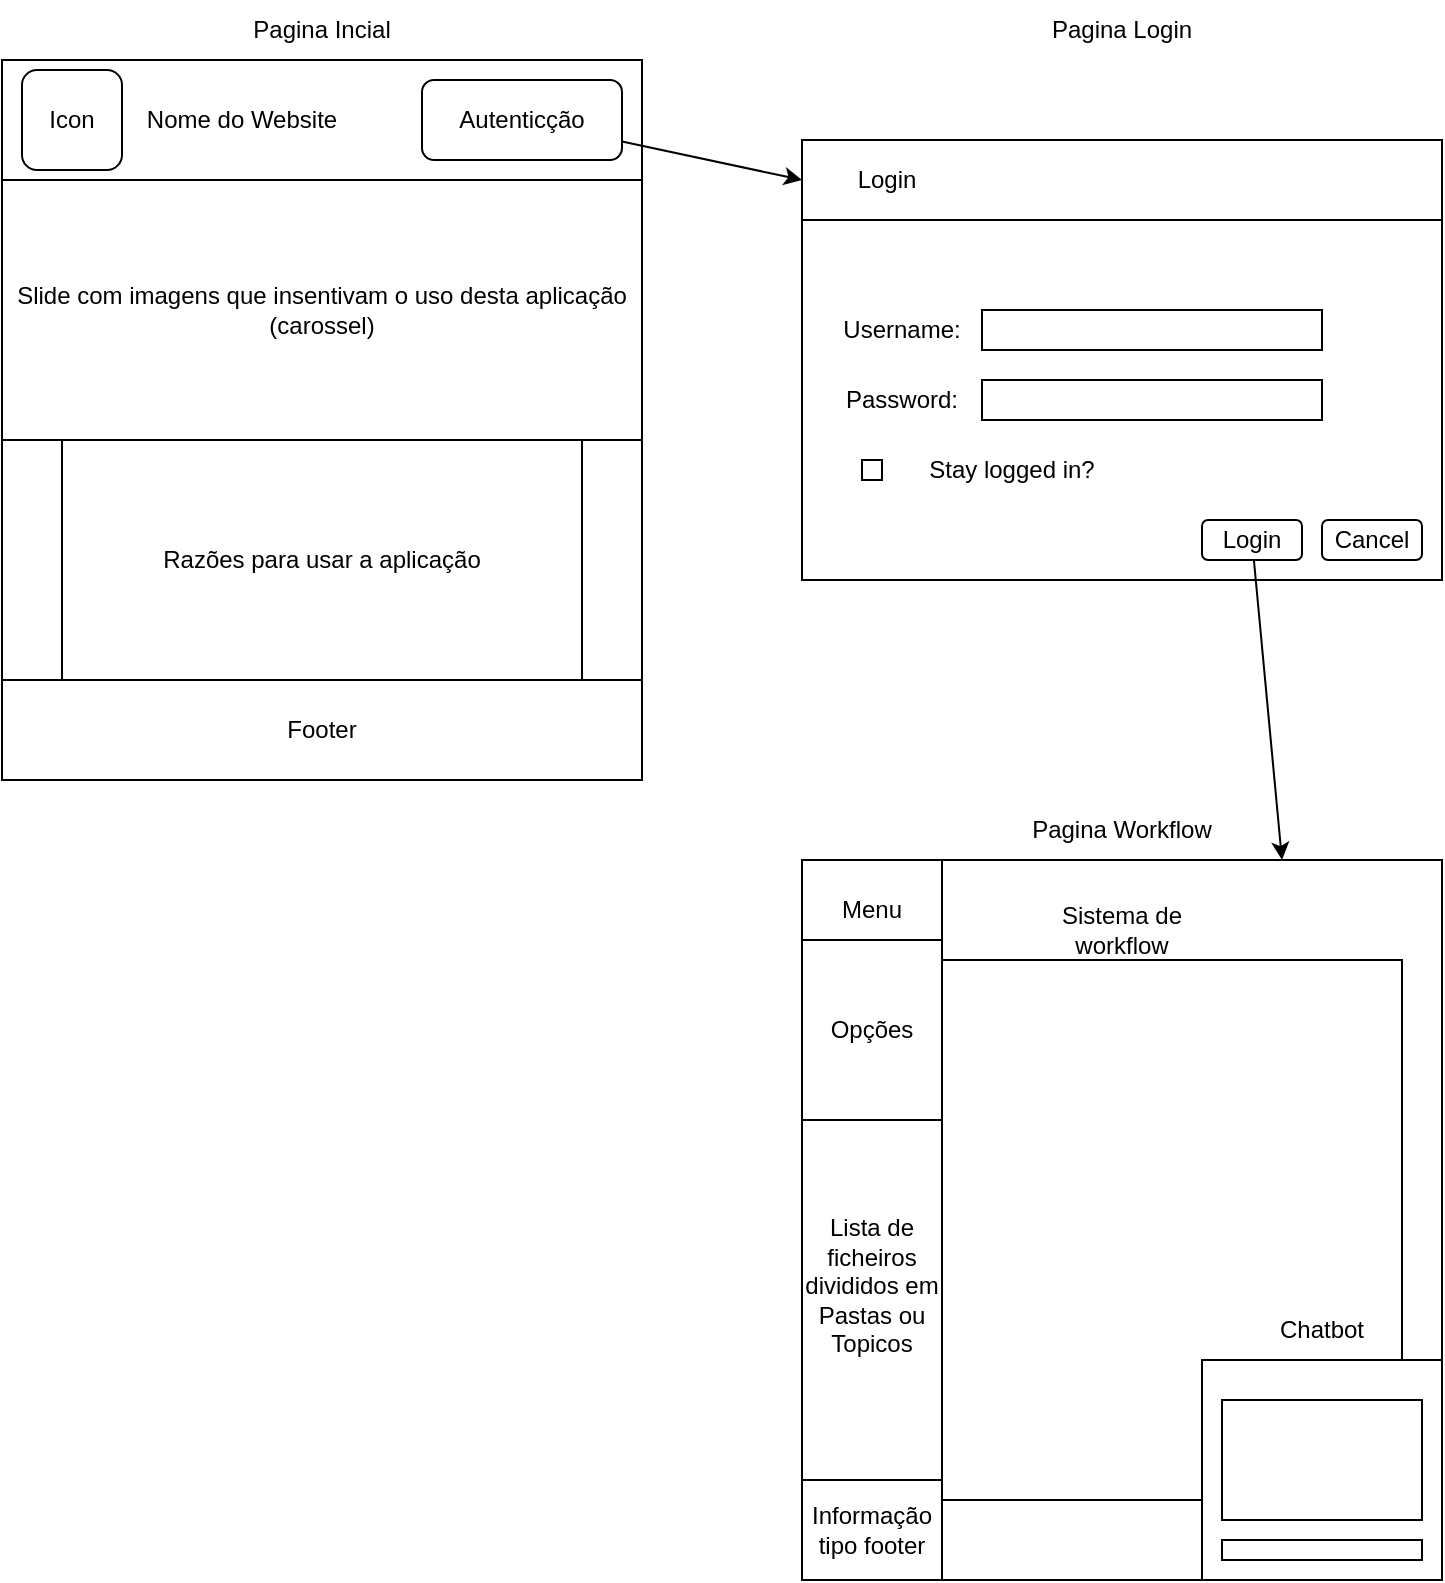 <mxfile version="24.2.1" type="device" pages="2">
  <diagram name="Sistema_de_login" id="__y8nIajWblU7KDIfTp-">
    <mxGraphModel dx="1434" dy="772" grid="1" gridSize="10" guides="1" tooltips="1" connect="1" arrows="1" fold="1" page="1" pageScale="1" pageWidth="850" pageHeight="1100" math="0" shadow="0">
      <root>
        <mxCell id="0" />
        <mxCell id="1" parent="0" />
        <mxCell id="IJDrskCBwoM3XrPBJXzl-1" value="" style="rounded=0;whiteSpace=wrap;html=1;" vertex="1" parent="1">
          <mxGeometry x="40" y="40" width="320" height="360" as="geometry" />
        </mxCell>
        <mxCell id="IJDrskCBwoM3XrPBJXzl-2" value="Pagina Incial" style="text;html=1;align=center;verticalAlign=middle;whiteSpace=wrap;rounded=0;" vertex="1" parent="1">
          <mxGeometry x="150" y="10" width="100" height="30" as="geometry" />
        </mxCell>
        <mxCell id="IJDrskCBwoM3XrPBJXzl-8" value="Footer" style="rounded=0;whiteSpace=wrap;html=1;" vertex="1" parent="1">
          <mxGeometry x="40" y="350" width="320" height="50" as="geometry" />
        </mxCell>
        <mxCell id="IJDrskCBwoM3XrPBJXzl-9" value="" style="rounded=0;whiteSpace=wrap;html=1;" vertex="1" parent="1">
          <mxGeometry x="40" y="40" width="320" height="60" as="geometry" />
        </mxCell>
        <mxCell id="IJDrskCBwoM3XrPBJXzl-10" value="Nome do Website" style="text;html=1;align=center;verticalAlign=middle;whiteSpace=wrap;rounded=0;" vertex="1" parent="1">
          <mxGeometry x="110" y="55" width="100" height="30" as="geometry" />
        </mxCell>
        <mxCell id="IJDrskCBwoM3XrPBJXzl-11" value="Autenticção" style="rounded=1;whiteSpace=wrap;html=1;" vertex="1" parent="1">
          <mxGeometry x="250" y="50" width="100" height="40" as="geometry" />
        </mxCell>
        <mxCell id="IJDrskCBwoM3XrPBJXzl-12" value="Razões para usar a aplicação" style="rounded=0;whiteSpace=wrap;html=1;" vertex="1" parent="1">
          <mxGeometry x="70" y="230" width="260" height="120" as="geometry" />
        </mxCell>
        <mxCell id="IJDrskCBwoM3XrPBJXzl-14" value="" style="rounded=0;whiteSpace=wrap;html=1;" vertex="1" parent="1">
          <mxGeometry x="440" y="440" width="320" height="360" as="geometry" />
        </mxCell>
        <mxCell id="IJDrskCBwoM3XrPBJXzl-15" value="" style="rounded=0;whiteSpace=wrap;html=1;" vertex="1" parent="1">
          <mxGeometry x="440" y="440" width="70" height="360" as="geometry" />
        </mxCell>
        <mxCell id="IJDrskCBwoM3XrPBJXzl-17" value="Pagina Workflow" style="text;html=1;align=center;verticalAlign=middle;whiteSpace=wrap;rounded=0;" vertex="1" parent="1">
          <mxGeometry x="550" y="410" width="100" height="30" as="geometry" />
        </mxCell>
        <mxCell id="IJDrskCBwoM3XrPBJXzl-18" value="" style="rounded=0;whiteSpace=wrap;html=1;" vertex="1" parent="1">
          <mxGeometry x="440" y="570" width="70" height="180" as="geometry" />
        </mxCell>
        <mxCell id="IJDrskCBwoM3XrPBJXzl-19" value="Menu" style="text;html=1;align=center;verticalAlign=middle;whiteSpace=wrap;rounded=0;" vertex="1" parent="1">
          <mxGeometry x="445" y="450" width="60" height="30" as="geometry" />
        </mxCell>
        <mxCell id="IJDrskCBwoM3XrPBJXzl-20" value="Lista de ficheiros divididos em Pastas ou Topicos&lt;div&gt;&lt;br&gt;&lt;/div&gt;" style="text;html=1;align=center;verticalAlign=middle;whiteSpace=wrap;rounded=0;" vertex="1" parent="1">
          <mxGeometry x="440" y="585" width="70" height="150" as="geometry" />
        </mxCell>
        <mxCell id="IJDrskCBwoM3XrPBJXzl-21" value="Opções" style="rounded=0;whiteSpace=wrap;html=1;" vertex="1" parent="1">
          <mxGeometry x="440" y="480" width="70" height="90" as="geometry" />
        </mxCell>
        <mxCell id="IJDrskCBwoM3XrPBJXzl-22" value="Informação tipo footer" style="text;html=1;align=center;verticalAlign=middle;whiteSpace=wrap;rounded=0;" vertex="1" parent="1">
          <mxGeometry x="440" y="750" width="70" height="50" as="geometry" />
        </mxCell>
        <mxCell id="IJDrskCBwoM3XrPBJXzl-23" value="" style="rounded=0;whiteSpace=wrap;html=1;" vertex="1" parent="1">
          <mxGeometry x="510" y="490" width="230" height="270" as="geometry" />
        </mxCell>
        <mxCell id="IJDrskCBwoM3XrPBJXzl-24" value="Sistema de workflow" style="text;html=1;align=center;verticalAlign=middle;whiteSpace=wrap;rounded=0;" vertex="1" parent="1">
          <mxGeometry x="550" y="460" width="100" height="30" as="geometry" />
        </mxCell>
        <mxCell id="IJDrskCBwoM3XrPBJXzl-25" value="" style="rounded=0;whiteSpace=wrap;html=1;" vertex="1" parent="1">
          <mxGeometry x="640" y="690" width="120" height="110" as="geometry" />
        </mxCell>
        <mxCell id="IJDrskCBwoM3XrPBJXzl-26" value="Chatbot" style="text;html=1;align=center;verticalAlign=middle;whiteSpace=wrap;rounded=0;" vertex="1" parent="1">
          <mxGeometry x="670" y="660" width="60" height="30" as="geometry" />
        </mxCell>
        <mxCell id="IJDrskCBwoM3XrPBJXzl-27" value="" style="rounded=0;whiteSpace=wrap;html=1;" vertex="1" parent="1">
          <mxGeometry x="650" y="710" width="100" height="60" as="geometry" />
        </mxCell>
        <mxCell id="IJDrskCBwoM3XrPBJXzl-28" value="" style="rounded=0;whiteSpace=wrap;html=1;" vertex="1" parent="1">
          <mxGeometry x="650" y="780" width="100" height="10" as="geometry" />
        </mxCell>
        <mxCell id="IJDrskCBwoM3XrPBJXzl-31" value="" style="rounded=0;whiteSpace=wrap;html=1;" vertex="1" parent="1">
          <mxGeometry x="440" y="80" width="320" height="220" as="geometry" />
        </mxCell>
        <mxCell id="IJDrskCBwoM3XrPBJXzl-32" value="Pagina Login" style="text;html=1;align=center;verticalAlign=middle;whiteSpace=wrap;rounded=0;" vertex="1" parent="1">
          <mxGeometry x="550" y="10" width="100" height="30" as="geometry" />
        </mxCell>
        <mxCell id="IJDrskCBwoM3XrPBJXzl-39" value="" style="rounded=0;whiteSpace=wrap;html=1;" vertex="1" parent="1">
          <mxGeometry x="440" y="80" width="320" height="40" as="geometry" />
        </mxCell>
        <mxCell id="IJDrskCBwoM3XrPBJXzl-40" value="Login" style="text;html=1;align=center;verticalAlign=middle;whiteSpace=wrap;rounded=0;" vertex="1" parent="1">
          <mxGeometry x="445" y="85" width="75" height="30" as="geometry" />
        </mxCell>
        <mxCell id="IJDrskCBwoM3XrPBJXzl-42" value="Username:" style="text;html=1;align=center;verticalAlign=middle;whiteSpace=wrap;rounded=0;" vertex="1" parent="1">
          <mxGeometry x="460" y="160" width="60" height="30" as="geometry" />
        </mxCell>
        <mxCell id="IJDrskCBwoM3XrPBJXzl-43" value="" style="rounded=0;whiteSpace=wrap;html=1;" vertex="1" parent="1">
          <mxGeometry x="530" y="165" width="170" height="20" as="geometry" />
        </mxCell>
        <mxCell id="IJDrskCBwoM3XrPBJXzl-44" value="" style="rounded=0;whiteSpace=wrap;html=1;" vertex="1" parent="1">
          <mxGeometry x="530" y="200" width="170" height="20" as="geometry" />
        </mxCell>
        <mxCell id="IJDrskCBwoM3XrPBJXzl-45" value="Password:" style="text;html=1;align=center;verticalAlign=middle;whiteSpace=wrap;rounded=0;" vertex="1" parent="1">
          <mxGeometry x="460" y="195" width="60" height="30" as="geometry" />
        </mxCell>
        <mxCell id="IJDrskCBwoM3XrPBJXzl-46" value="Cancel" style="rounded=1;whiteSpace=wrap;html=1;" vertex="1" parent="1">
          <mxGeometry x="700" y="270" width="50" height="20" as="geometry" />
        </mxCell>
        <mxCell id="IJDrskCBwoM3XrPBJXzl-47" value="Login" style="rounded=1;whiteSpace=wrap;html=1;" vertex="1" parent="1">
          <mxGeometry x="640" y="270" width="50" height="20" as="geometry" />
        </mxCell>
        <mxCell id="IJDrskCBwoM3XrPBJXzl-49" value="" style="rounded=0;whiteSpace=wrap;html=1;" vertex="1" parent="1">
          <mxGeometry x="470" y="240" width="10" height="10" as="geometry" />
        </mxCell>
        <mxCell id="IJDrskCBwoM3XrPBJXzl-50" value="Stay logged in?" style="text;html=1;align=center;verticalAlign=middle;whiteSpace=wrap;rounded=0;" vertex="1" parent="1">
          <mxGeometry x="490" y="230" width="110" height="30" as="geometry" />
        </mxCell>
        <mxCell id="IJDrskCBwoM3XrPBJXzl-52" value="" style="endArrow=classic;html=1;rounded=0;entryX=0;entryY=0.5;entryDx=0;entryDy=0;" edge="1" parent="1" source="IJDrskCBwoM3XrPBJXzl-11" target="IJDrskCBwoM3XrPBJXzl-39">
          <mxGeometry width="50" height="50" relative="1" as="geometry">
            <mxPoint x="400" y="390" as="sourcePoint" />
            <mxPoint x="450" y="340" as="targetPoint" />
          </mxGeometry>
        </mxCell>
        <mxCell id="IJDrskCBwoM3XrPBJXzl-53" value="" style="endArrow=classic;html=1;rounded=0;entryX=0.75;entryY=0;entryDx=0;entryDy=0;" edge="1" parent="1" source="IJDrskCBwoM3XrPBJXzl-47" target="IJDrskCBwoM3XrPBJXzl-14">
          <mxGeometry width="50" height="50" relative="1" as="geometry">
            <mxPoint x="400" y="390" as="sourcePoint" />
            <mxPoint x="450" y="340" as="targetPoint" />
          </mxGeometry>
        </mxCell>
        <mxCell id="IJDrskCBwoM3XrPBJXzl-54" value="Slide com imagens que insentivam o uso d&lt;span style=&quot;background-color: initial;&quot;&gt;esta aplicação&lt;/span&gt;&lt;div&gt;&lt;span style=&quot;background-color: initial;&quot;&gt;(carossel)&lt;/span&gt;&lt;/div&gt;" style="rounded=0;whiteSpace=wrap;html=1;" vertex="1" parent="1">
          <mxGeometry x="40" y="100" width="320" height="130" as="geometry" />
        </mxCell>
        <mxCell id="IJDrskCBwoM3XrPBJXzl-55" value="Icon" style="rounded=1;whiteSpace=wrap;html=1;" vertex="1" parent="1">
          <mxGeometry x="50" y="45" width="50" height="50" as="geometry" />
        </mxCell>
      </root>
    </mxGraphModel>
  </diagram>
  <diagram name="Detalhes_da_pagina_inicial" id="xhOIq7GaGYnCvwSuMJes">
    <mxGraphModel dx="1434" dy="772" grid="1" gridSize="10" guides="1" tooltips="1" connect="1" arrows="1" fold="1" page="1" pageScale="1" pageWidth="850" pageHeight="1100" math="0" shadow="0">
      <root>
        <mxCell id="djJ8CZdlFaPJGCWNVNBQ-0" />
        <mxCell id="djJ8CZdlFaPJGCWNVNBQ-1" parent="djJ8CZdlFaPJGCWNVNBQ-0" />
        <mxCell id="djJ8CZdlFaPJGCWNVNBQ-2" value="" style="rounded=0;whiteSpace=wrap;html=1;" vertex="1" parent="djJ8CZdlFaPJGCWNVNBQ-1">
          <mxGeometry x="40" y="40" width="320" height="360" as="geometry" />
        </mxCell>
        <mxCell id="djJ8CZdlFaPJGCWNVNBQ-3" value="Pagina Incial" style="text;html=1;align=center;verticalAlign=middle;whiteSpace=wrap;rounded=0;" vertex="1" parent="djJ8CZdlFaPJGCWNVNBQ-1">
          <mxGeometry x="150" y="10" width="100" height="30" as="geometry" />
        </mxCell>
        <mxCell id="djJ8CZdlFaPJGCWNVNBQ-4" value="Footer" style="rounded=0;whiteSpace=wrap;html=1;" vertex="1" parent="djJ8CZdlFaPJGCWNVNBQ-1">
          <mxGeometry x="40" y="350" width="320" height="50" as="geometry" />
        </mxCell>
        <mxCell id="djJ8CZdlFaPJGCWNVNBQ-5" value="" style="rounded=0;whiteSpace=wrap;html=1;" vertex="1" parent="djJ8CZdlFaPJGCWNVNBQ-1">
          <mxGeometry x="40" y="40" width="320" height="60" as="geometry" />
        </mxCell>
        <mxCell id="djJ8CZdlFaPJGCWNVNBQ-6" value="Nome do Website" style="text;html=1;align=center;verticalAlign=middle;whiteSpace=wrap;rounded=0;" vertex="1" parent="djJ8CZdlFaPJGCWNVNBQ-1">
          <mxGeometry x="110" y="55" width="100" height="30" as="geometry" />
        </mxCell>
        <mxCell id="djJ8CZdlFaPJGCWNVNBQ-7" value="Autenticção" style="rounded=1;whiteSpace=wrap;html=1;" vertex="1" parent="djJ8CZdlFaPJGCWNVNBQ-1">
          <mxGeometry x="250" y="50" width="100" height="40" as="geometry" />
        </mxCell>
        <mxCell id="djJ8CZdlFaPJGCWNVNBQ-8" value="Razões para usar a aplicação" style="rounded=0;whiteSpace=wrap;html=1;" vertex="1" parent="djJ8CZdlFaPJGCWNVNBQ-1">
          <mxGeometry x="70" y="230" width="260" height="120" as="geometry" />
        </mxCell>
        <mxCell id="djJ8CZdlFaPJGCWNVNBQ-37" value="Slide com imagens que insentivam o uso d&lt;span style=&quot;background-color: initial;&quot;&gt;esta aplicação&lt;/span&gt;&lt;div&gt;&lt;span style=&quot;background-color: initial;&quot;&gt;(carossel)&lt;/span&gt;&lt;/div&gt;" style="rounded=0;whiteSpace=wrap;html=1;" vertex="1" parent="djJ8CZdlFaPJGCWNVNBQ-1">
          <mxGeometry x="40" y="100" width="320" height="130" as="geometry" />
        </mxCell>
        <mxCell id="djJ8CZdlFaPJGCWNVNBQ-38" value="Icon" style="rounded=1;whiteSpace=wrap;html=1;" vertex="1" parent="djJ8CZdlFaPJGCWNVNBQ-1">
          <mxGeometry x="50" y="45" width="50" height="50" as="geometry" />
        </mxCell>
        <mxCell id="v0I3wwLuFAHfJaeAyiGZ-1" value="" style="rounded=0;whiteSpace=wrap;html=1;" vertex="1" parent="djJ8CZdlFaPJGCWNVNBQ-1">
          <mxGeometry x="490" y="40" width="320" height="60" as="geometry" />
        </mxCell>
        <mxCell id="v0I3wwLuFAHfJaeAyiGZ-2" value="Login" style="rounded=1;whiteSpace=wrap;html=1;" vertex="1" parent="djJ8CZdlFaPJGCWNVNBQ-1">
          <mxGeometry x="710" y="50" width="45" height="40" as="geometry" />
        </mxCell>
        <mxCell id="v0I3wwLuFAHfJaeAyiGZ-3" value="Nome do Website" style="text;html=1;align=center;verticalAlign=middle;whiteSpace=wrap;rounded=0;" vertex="1" parent="djJ8CZdlFaPJGCWNVNBQ-1">
          <mxGeometry x="560" y="55" width="100" height="30" as="geometry" />
        </mxCell>
        <mxCell id="v0I3wwLuFAHfJaeAyiGZ-4" value="Icon" style="rounded=1;whiteSpace=wrap;html=1;" vertex="1" parent="djJ8CZdlFaPJGCWNVNBQ-1">
          <mxGeometry x="500" y="45" width="50" height="50" as="geometry" />
        </mxCell>
        <mxCell id="v0I3wwLuFAHfJaeAyiGZ-5" value="Header da Pagina Incial" style="text;html=1;align=center;verticalAlign=middle;whiteSpace=wrap;rounded=0;" vertex="1" parent="djJ8CZdlFaPJGCWNVNBQ-1">
          <mxGeometry x="575" y="10" width="150" height="30" as="geometry" />
        </mxCell>
        <mxCell id="v0I3wwLuFAHfJaeAyiGZ-6" value="" style="endArrow=classic;html=1;rounded=0;" edge="1" parent="djJ8CZdlFaPJGCWNVNBQ-1" source="djJ8CZdlFaPJGCWNVNBQ-5" target="v0I3wwLuFAHfJaeAyiGZ-1">
          <mxGeometry width="50" height="50" relative="1" as="geometry">
            <mxPoint x="400" y="170" as="sourcePoint" />
            <mxPoint x="450" y="120" as="targetPoint" />
          </mxGeometry>
        </mxCell>
        <mxCell id="v0I3wwLuFAHfJaeAyiGZ-9" value="Signin" style="rounded=1;whiteSpace=wrap;html=1;" vertex="1" parent="djJ8CZdlFaPJGCWNVNBQ-1">
          <mxGeometry x="760" y="50" width="45" height="40" as="geometry" />
        </mxCell>
        <mxCell id="v0I3wwLuFAHfJaeAyiGZ-10" value="" style="endArrow=classic;html=1;rounded=0;startArrow=classic;startFill=1;" edge="1" parent="djJ8CZdlFaPJGCWNVNBQ-1" source="v0I3wwLuFAHfJaeAyiGZ-1" target="v0I3wwLuFAHfJaeAyiGZ-12">
          <mxGeometry width="50" height="50" relative="1" as="geometry">
            <mxPoint x="460" y="140" as="sourcePoint" />
            <mxPoint x="450" y="120" as="targetPoint" />
          </mxGeometry>
        </mxCell>
        <mxCell id="v0I3wwLuFAHfJaeAyiGZ-11" value="transparent mas ao fazer scrolldown fica solido. branco ou preto dependendo se está em &quot;bright mode&quot; ou &quot;dark mode&quot;" style="shape=note;whiteSpace=wrap;html=1;backgroundOutline=1;darkOpacity=0.05;" vertex="1" parent="djJ8CZdlFaPJGCWNVNBQ-1">
          <mxGeometry x="520" y="105" width="80" height="230" as="geometry" />
        </mxCell>
        <mxCell id="v0I3wwLuFAHfJaeAyiGZ-12" value="" style="rounded=0;whiteSpace=wrap;html=1;fillColor=#f5f5f5;fontColor=#333333;strokeColor=#666666;" vertex="1" parent="djJ8CZdlFaPJGCWNVNBQ-1">
          <mxGeometry x="490" y="340" width="320" height="60" as="geometry" />
        </mxCell>
        <mxCell id="v0I3wwLuFAHfJaeAyiGZ-13" value="Login" style="rounded=1;whiteSpace=wrap;html=1;" vertex="1" parent="djJ8CZdlFaPJGCWNVNBQ-1">
          <mxGeometry x="710" y="350" width="45" height="40" as="geometry" />
        </mxCell>
        <mxCell id="v0I3wwLuFAHfJaeAyiGZ-14" value="Nome do Website" style="text;html=1;align=center;verticalAlign=middle;whiteSpace=wrap;rounded=0;" vertex="1" parent="djJ8CZdlFaPJGCWNVNBQ-1">
          <mxGeometry x="560" y="355" width="100" height="30" as="geometry" />
        </mxCell>
        <mxCell id="v0I3wwLuFAHfJaeAyiGZ-15" value="Icon" style="rounded=1;whiteSpace=wrap;html=1;" vertex="1" parent="djJ8CZdlFaPJGCWNVNBQ-1">
          <mxGeometry x="500" y="345" width="50" height="50" as="geometry" />
        </mxCell>
        <mxCell id="v0I3wwLuFAHfJaeAyiGZ-16" value="Signin" style="rounded=1;whiteSpace=wrap;html=1;" vertex="1" parent="djJ8CZdlFaPJGCWNVNBQ-1">
          <mxGeometry x="760" y="350" width="45" height="40" as="geometry" />
        </mxCell>
        <mxCell id="v0I3wwLuFAHfJaeAyiGZ-17" value="" style="endArrow=none;html=1;rounded=0;exitX=0.975;exitY=0.183;exitDx=0;exitDy=0;exitPerimeter=0;" edge="1" parent="djJ8CZdlFaPJGCWNVNBQ-1" source="v0I3wwLuFAHfJaeAyiGZ-11">
          <mxGeometry width="50" height="50" relative="1" as="geometry">
            <mxPoint x="400" y="170" as="sourcePoint" />
            <mxPoint x="650" y="130" as="targetPoint" />
          </mxGeometry>
        </mxCell>
        <mxCell id="v0I3wwLuFAHfJaeAyiGZ-18" value="Ter varias imagens que percorrem um carrossel continuamente.&lt;br&gt;&lt;br&gt;Estas devem ter varios tamanhos para se adquarem aos varios dispositivos e melhorar load time." style="rounded=0;whiteSpace=wrap;html=1;" vertex="1" parent="djJ8CZdlFaPJGCWNVNBQ-1">
          <mxGeometry x="490" y="440" width="320" height="130" as="geometry" />
        </mxCell>
        <mxCell id="v0I3wwLuFAHfJaeAyiGZ-19" value="" style="endArrow=classic;html=1;rounded=0;edgeStyle=orthogonalEdgeStyle;" edge="1" parent="djJ8CZdlFaPJGCWNVNBQ-1" source="djJ8CZdlFaPJGCWNVNBQ-37" target="v0I3wwLuFAHfJaeAyiGZ-18">
          <mxGeometry width="50" height="50" relative="1" as="geometry">
            <mxPoint x="400" y="370" as="sourcePoint" />
            <mxPoint x="450" y="320" as="targetPoint" />
            <Array as="points">
              <mxPoint x="440" y="165" />
              <mxPoint x="440" y="505" />
            </Array>
          </mxGeometry>
        </mxCell>
        <mxCell id="v0I3wwLuFAHfJaeAyiGZ-21" value="" style="rounded=0;whiteSpace=wrap;html=1;" vertex="1" parent="djJ8CZdlFaPJGCWNVNBQ-1">
          <mxGeometry x="485" y="650" width="320" height="120" as="geometry" />
        </mxCell>
        <mxCell id="v0I3wwLuFAHfJaeAyiGZ-24" value="Descreve como inovador é o produto, quais a tecnologias usadas, etc..." style="rounded=0;whiteSpace=wrap;html=1;" vertex="1" parent="djJ8CZdlFaPJGCWNVNBQ-1">
          <mxGeometry x="515" y="650" width="260" height="120" as="geometry" />
        </mxCell>
        <mxCell id="v0I3wwLuFAHfJaeAyiGZ-25" value="" style="endArrow=classic;html=1;rounded=0;edgeStyle=orthogonalEdgeStyle;" edge="1" parent="djJ8CZdlFaPJGCWNVNBQ-1" source="djJ8CZdlFaPJGCWNVNBQ-8" target="v0I3wwLuFAHfJaeAyiGZ-24">
          <mxGeometry width="50" height="50" relative="1" as="geometry">
            <mxPoint x="370" y="175" as="sourcePoint" />
            <mxPoint x="500" y="515" as="targetPoint" />
            <Array as="points">
              <mxPoint x="390" y="290" />
              <mxPoint x="390" y="710" />
            </Array>
          </mxGeometry>
        </mxCell>
        <mxCell id="VJkW_w93T8vgOC8L7XJC-0" value="" style="rounded=0;whiteSpace=wrap;html=1;" vertex="1" parent="djJ8CZdlFaPJGCWNVNBQ-1">
          <mxGeometry x="40" y="910" width="760" height="160" as="geometry" />
        </mxCell>
        <mxCell id="v0I3wwLuFAHfJaeAyiGZ-26" value="@ 2024 Vasco J. Diogo B. Ricardo D. Ricardo B.&amp;nbsp; &amp;nbsp; Privacy&amp;nbsp; Terms&amp;nbsp; Cookie Preferences" style="rounded=0;whiteSpace=wrap;html=1;" vertex="1" parent="djJ8CZdlFaPJGCWNVNBQ-1">
          <mxGeometry x="40" y="1020" width="760" height="50" as="geometry" />
        </mxCell>
        <mxCell id="VJkW_w93T8vgOC8L7XJC-1" value="Text" style="text;html=1;align=center;verticalAlign=middle;whiteSpace=wrap;rounded=0;" vertex="1" parent="djJ8CZdlFaPJGCWNVNBQ-1">
          <mxGeometry x="40" y="910" width="250" height="110" as="geometry" />
        </mxCell>
        <mxCell id="VJkW_w93T8vgOC8L7XJC-4" value="Text" style="text;html=1;align=center;verticalAlign=middle;whiteSpace=wrap;rounded=0;" vertex="1" parent="djJ8CZdlFaPJGCWNVNBQ-1">
          <mxGeometry x="550" y="910" width="250" height="110" as="geometry" />
        </mxCell>
        <mxCell id="VJkW_w93T8vgOC8L7XJC-5" value="Text" style="text;html=1;align=center;verticalAlign=middle;whiteSpace=wrap;rounded=0;" vertex="1" parent="djJ8CZdlFaPJGCWNVNBQ-1">
          <mxGeometry x="295" y="910" width="250" height="110" as="geometry" />
        </mxCell>
        <mxCell id="VJkW_w93T8vgOC8L7XJC-7" value="" style="endArrow=classic;html=1;rounded=0;edgeStyle=orthogonalEdgeStyle;entryX=0.5;entryY=0;entryDx=0;entryDy=0;" edge="1" parent="djJ8CZdlFaPJGCWNVNBQ-1" source="djJ8CZdlFaPJGCWNVNBQ-4" target="VJkW_w93T8vgOC8L7XJC-5">
          <mxGeometry width="50" height="50" relative="1" as="geometry">
            <mxPoint x="340" y="300" as="sourcePoint" />
            <mxPoint x="525" y="720" as="targetPoint" />
            <Array as="points">
              <mxPoint x="200" y="810" />
              <mxPoint x="420" y="810" />
            </Array>
          </mxGeometry>
        </mxCell>
      </root>
    </mxGraphModel>
  </diagram>
</mxfile>
